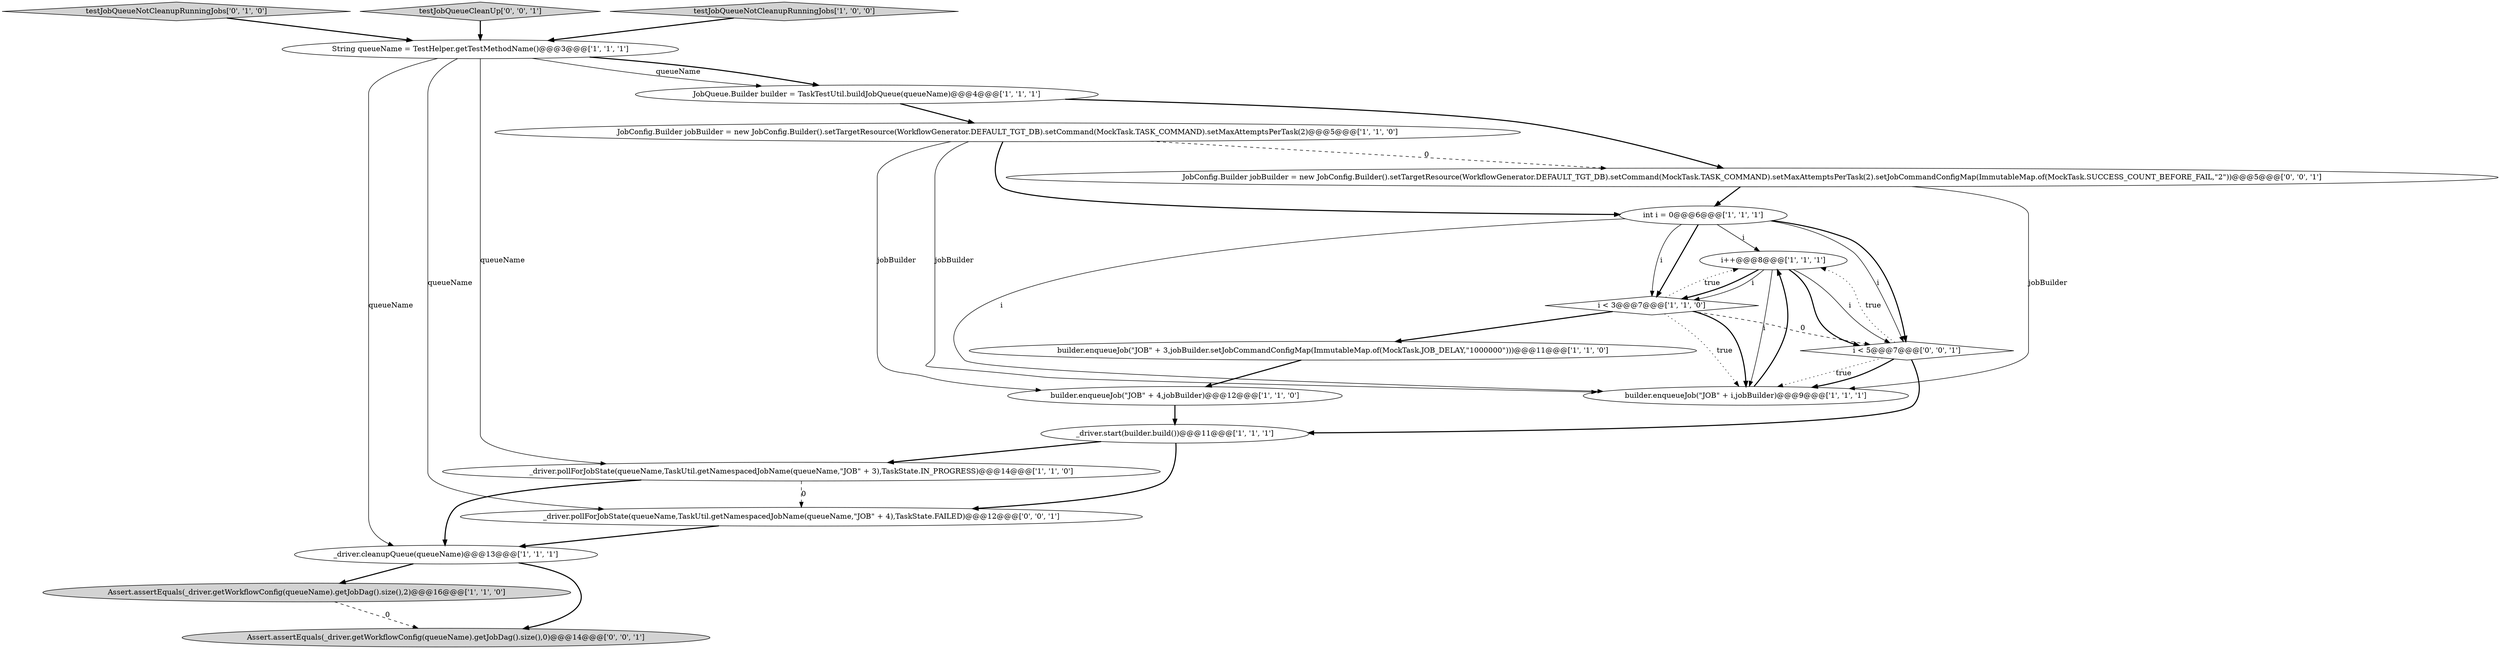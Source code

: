 digraph {
2 [style = filled, label = "_driver.pollForJobState(queueName,TaskUtil.getNamespacedJobName(queueName,\"JOB\" + 3),TaskState.IN_PROGRESS)@@@14@@@['1', '1', '0']", fillcolor = white, shape = ellipse image = "AAA0AAABBB1BBB"];
4 [style = filled, label = "builder.enqueueJob(\"JOB\" + 4,jobBuilder)@@@12@@@['1', '1', '0']", fillcolor = white, shape = ellipse image = "AAA0AAABBB1BBB"];
7 [style = filled, label = "_driver.cleanupQueue(queueName)@@@13@@@['1', '1', '1']", fillcolor = white, shape = ellipse image = "AAA0AAABBB1BBB"];
8 [style = filled, label = "int i = 0@@@6@@@['1', '1', '1']", fillcolor = white, shape = ellipse image = "AAA0AAABBB1BBB"];
13 [style = filled, label = "Assert.assertEquals(_driver.getWorkflowConfig(queueName).getJobDag().size(),2)@@@16@@@['1', '1', '0']", fillcolor = lightgray, shape = ellipse image = "AAA0AAABBB1BBB"];
14 [style = filled, label = "testJobQueueNotCleanupRunningJobs['0', '1', '0']", fillcolor = lightgray, shape = diamond image = "AAA0AAABBB2BBB"];
17 [style = filled, label = "Assert.assertEquals(_driver.getWorkflowConfig(queueName).getJobDag().size(),0)@@@14@@@['0', '0', '1']", fillcolor = lightgray, shape = ellipse image = "AAA0AAABBB3BBB"];
3 [style = filled, label = "String queueName = TestHelper.getTestMethodName()@@@3@@@['1', '1', '1']", fillcolor = white, shape = ellipse image = "AAA0AAABBB1BBB"];
5 [style = filled, label = "i++@@@8@@@['1', '1', '1']", fillcolor = white, shape = ellipse image = "AAA0AAABBB1BBB"];
18 [style = filled, label = "_driver.pollForJobState(queueName,TaskUtil.getNamespacedJobName(queueName,\"JOB\" + 4),TaskState.FAILED)@@@12@@@['0', '0', '1']", fillcolor = white, shape = ellipse image = "AAA0AAABBB3BBB"];
1 [style = filled, label = "i < 3@@@7@@@['1', '1', '0']", fillcolor = white, shape = diamond image = "AAA0AAABBB1BBB"];
19 [style = filled, label = "i < 5@@@7@@@['0', '0', '1']", fillcolor = white, shape = diamond image = "AAA0AAABBB3BBB"];
6 [style = filled, label = "builder.enqueueJob(\"JOB\" + 3,jobBuilder.setJobCommandConfigMap(ImmutableMap.of(MockTask.JOB_DELAY,\"1000000\")))@@@11@@@['1', '1', '0']", fillcolor = white, shape = ellipse image = "AAA0AAABBB1BBB"];
15 [style = filled, label = "testJobQueueCleanUp['0', '0', '1']", fillcolor = lightgray, shape = diamond image = "AAA0AAABBB3BBB"];
16 [style = filled, label = "JobConfig.Builder jobBuilder = new JobConfig.Builder().setTargetResource(WorkflowGenerator.DEFAULT_TGT_DB).setCommand(MockTask.TASK_COMMAND).setMaxAttemptsPerTask(2).setJobCommandConfigMap(ImmutableMap.of(MockTask.SUCCESS_COUNT_BEFORE_FAIL,\"2\"))@@@5@@@['0', '0', '1']", fillcolor = white, shape = ellipse image = "AAA0AAABBB3BBB"];
11 [style = filled, label = "JobConfig.Builder jobBuilder = new JobConfig.Builder().setTargetResource(WorkflowGenerator.DEFAULT_TGT_DB).setCommand(MockTask.TASK_COMMAND).setMaxAttemptsPerTask(2)@@@5@@@['1', '1', '0']", fillcolor = white, shape = ellipse image = "AAA0AAABBB1BBB"];
12 [style = filled, label = "builder.enqueueJob(\"JOB\" + i,jobBuilder)@@@9@@@['1', '1', '1']", fillcolor = white, shape = ellipse image = "AAA0AAABBB1BBB"];
9 [style = filled, label = "testJobQueueNotCleanupRunningJobs['1', '0', '0']", fillcolor = lightgray, shape = diamond image = "AAA0AAABBB1BBB"];
0 [style = filled, label = "_driver.start(builder.build())@@@11@@@['1', '1', '1']", fillcolor = white, shape = ellipse image = "AAA0AAABBB1BBB"];
10 [style = filled, label = "JobQueue.Builder builder = TaskTestUtil.buildJobQueue(queueName)@@@4@@@['1', '1', '1']", fillcolor = white, shape = ellipse image = "AAA0AAABBB1BBB"];
8->1 [style = solid, label="i"];
10->16 [style = bold, label=""];
3->10 [style = bold, label=""];
5->19 [style = bold, label=""];
16->12 [style = solid, label="jobBuilder"];
14->3 [style = bold, label=""];
6->4 [style = bold, label=""];
2->7 [style = bold, label=""];
13->17 [style = dashed, label="0"];
1->12 [style = bold, label=""];
5->1 [style = bold, label=""];
9->3 [style = bold, label=""];
5->12 [style = solid, label="i"];
16->8 [style = bold, label=""];
3->2 [style = solid, label="queueName"];
19->5 [style = dotted, label="true"];
2->18 [style = dashed, label="0"];
10->11 [style = bold, label=""];
19->0 [style = bold, label=""];
8->19 [style = solid, label="i"];
1->6 [style = bold, label=""];
8->1 [style = bold, label=""];
5->1 [style = solid, label="i"];
5->19 [style = solid, label="i"];
3->10 [style = solid, label="queueName"];
7->13 [style = bold, label=""];
1->19 [style = dashed, label="0"];
12->5 [style = bold, label=""];
1->5 [style = dotted, label="true"];
3->18 [style = solid, label="queueName"];
11->8 [style = bold, label=""];
19->12 [style = dotted, label="true"];
11->16 [style = dashed, label="0"];
8->12 [style = solid, label="i"];
1->12 [style = dotted, label="true"];
11->12 [style = solid, label="jobBuilder"];
15->3 [style = bold, label=""];
7->17 [style = bold, label=""];
0->2 [style = bold, label=""];
4->0 [style = bold, label=""];
19->12 [style = bold, label=""];
11->4 [style = solid, label="jobBuilder"];
0->18 [style = bold, label=""];
8->5 [style = solid, label="i"];
3->7 [style = solid, label="queueName"];
8->19 [style = bold, label=""];
18->7 [style = bold, label=""];
}
